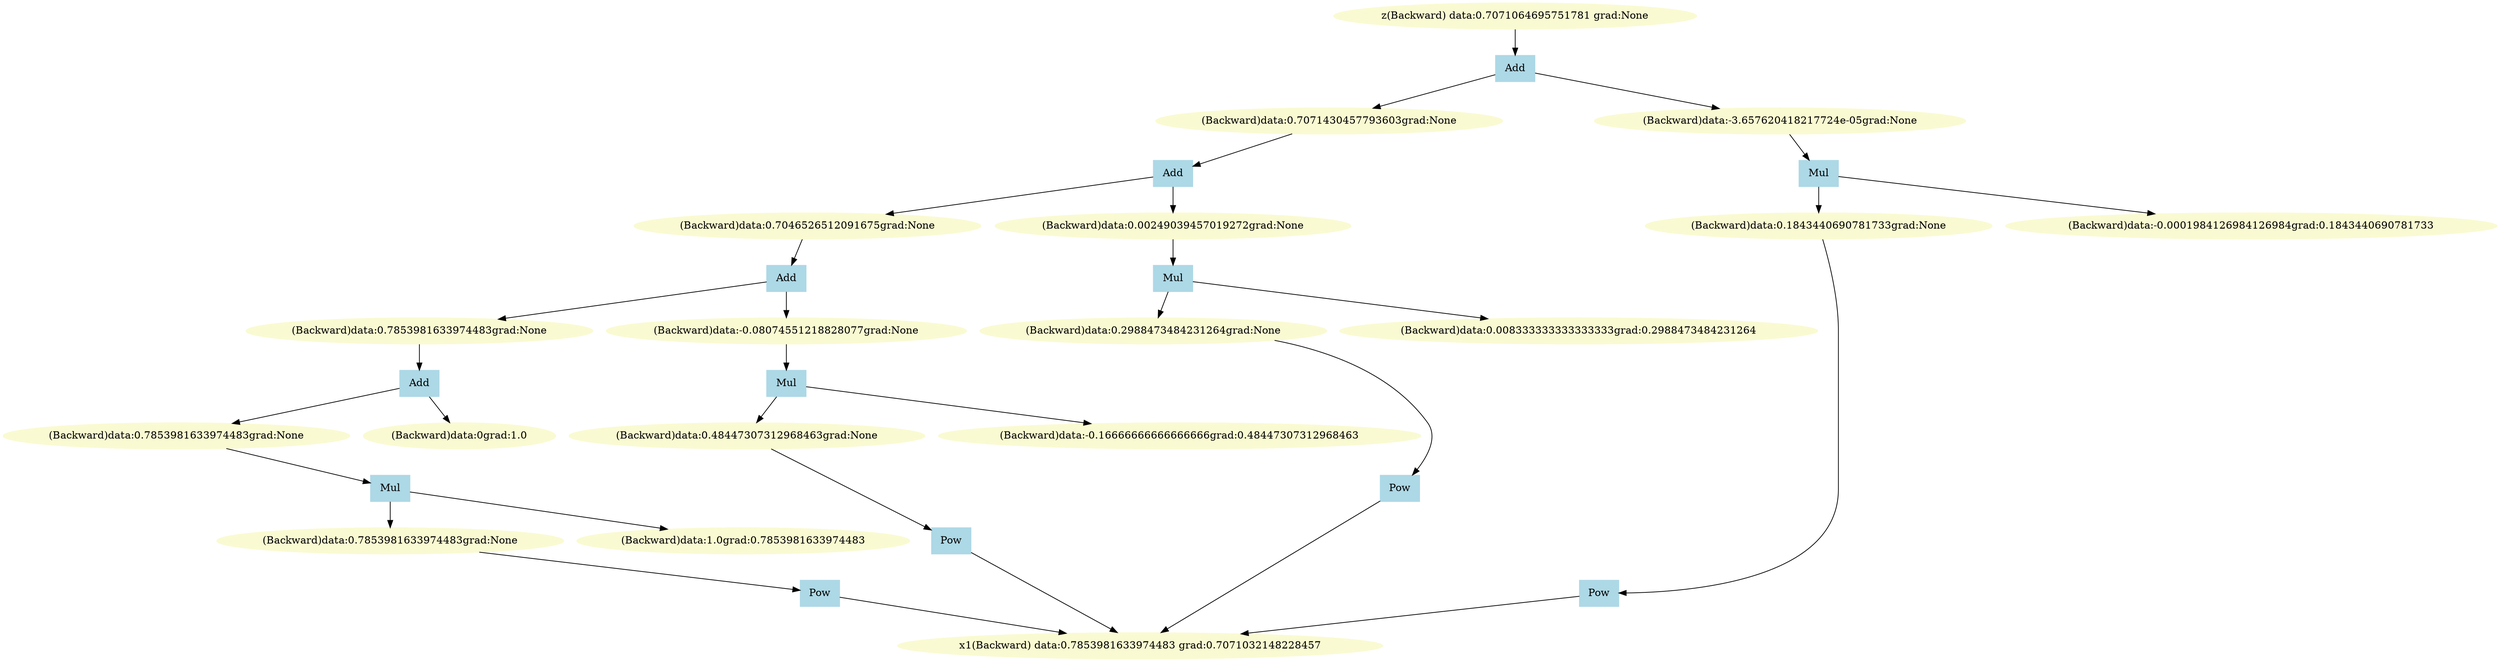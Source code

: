 digraph g {
Backward2667169913920 [label="z(Backward) data:0.7071064695751781 grad:None", color=lightgoldenrodyellow, style=filled]
Backward2667169913824 [label ="Add", color=lightblue, style=filled, shape=box]
Backward2667169913824 -> Backward2667169913248
Backward2667169913824 -> Backward2667169913728
Backward2667169913920 -> Backward2667169913824
Backward2667169913248 [label="(Backward)data:0.7071430457793603grad:None", color=lightgoldenrodyellow, style=filled]
Backward2667169913728 [label="(Backward)data:-3.657620418217724e-05grad:None", color=lightgoldenrodyellow, style=filled]
Backward2667169913440 [label ="Mul", color=lightblue, style=filled, shape=box]
Backward2667169913440 -> Backward2667169913488
Backward2667169913440 -> Backward2667169913632
Backward2667169913728 -> Backward2667169913440
Backward2667169913488 [label="(Backward)data:0.1843440690781733grad:None", color=lightgoldenrodyellow, style=filled]
Backward2667169913632 [label="(Backward)data:-0.0001984126984126984grad:0.1843440690781733", color=lightgoldenrodyellow, style=filled]
Backward2667169913344 [label ="Pow", color=lightblue, style=filled, shape=box]
Backward2667169913344 -> Backward2667169648592
Backward2667169913488 -> Backward2667169913344
Backward2667169648592 [label="x1(Backward) data:0.7853981633974483 grad:0.7071032148228457", color=lightgoldenrodyellow, style=filled]
Backward2667169913152 [label ="Add", color=lightblue, style=filled, shape=box]
Backward2667169913152 -> Backward2667169912576
Backward2667169913152 -> Backward2667169913056
Backward2667169913248 -> Backward2667169913152
Backward2667169912576 [label="(Backward)data:0.7046526512091675grad:None", color=lightgoldenrodyellow, style=filled]
Backward2667169913056 [label="(Backward)data:0.00249039457019272grad:None", color=lightgoldenrodyellow, style=filled]
Backward2667169912768 [label ="Mul", color=lightblue, style=filled, shape=box]
Backward2667169912768 -> Backward2667169912816
Backward2667169912768 -> Backward2667169912960
Backward2667169913056 -> Backward2667169912768
Backward2667169912816 [label="(Backward)data:0.2988473484231264grad:None", color=lightgoldenrodyellow, style=filled]
Backward2667169912960 [label="(Backward)data:0.008333333333333333grad:0.2988473484231264", color=lightgoldenrodyellow, style=filled]
Backward2667169912672 [label ="Pow", color=lightblue, style=filled, shape=box]
Backward2667169912672 -> Backward2667169648592
Backward2667169912816 -> Backward2667169912672
Backward2667169648592 [label="x1(Backward) data:0.7853981633974483 grad:0.7071032148228457", color=lightgoldenrodyellow, style=filled]
Backward2667169912480 [label ="Add", color=lightblue, style=filled, shape=box]
Backward2667169912480 -> Backward2667169910848
Backward2667169912480 -> Backward2667169912384
Backward2667169912576 -> Backward2667169912480
Backward2667169910848 [label="(Backward)data:0.7853981633974483grad:None", color=lightgoldenrodyellow, style=filled]
Backward2667169912384 [label="(Backward)data:-0.08074551218828077grad:None", color=lightgoldenrodyellow, style=filled]
Backward2667169912096 [label ="Mul", color=lightblue, style=filled, shape=box]
Backward2667169912096 -> Backward2667169912144
Backward2667169912096 -> Backward2667169912288
Backward2667169912384 -> Backward2667169912096
Backward2667169912144 [label="(Backward)data:0.48447307312968463grad:None", color=lightgoldenrodyellow, style=filled]
Backward2667169912288 [label="(Backward)data:-0.16666666666666666grad:0.48447307312968463", color=lightgoldenrodyellow, style=filled]
Backward2667169912000 [label ="Pow", color=lightblue, style=filled, shape=box]
Backward2667169912000 -> Backward2667169648592
Backward2667169912144 -> Backward2667169912000
Backward2667169648592 [label="x1(Backward) data:0.7853981633974483 grad:0.7071032148228457", color=lightgoldenrodyellow, style=filled]
Backward2667169648304 [label ="Add", color=lightblue, style=filled, shape=box]
Backward2667169648304 -> Backward2667169647824
Backward2667169648304 -> Backward2667169910944
Backward2667169910848 -> Backward2667169648304
Backward2667169647824 [label="(Backward)data:0.7853981633974483grad:None", color=lightgoldenrodyellow, style=filled]
Backward2667169910944 [label="(Backward)data:0grad:1.0", color=lightgoldenrodyellow, style=filled]
Backward2667169648496 [label ="Mul", color=lightblue, style=filled, shape=box]
Backward2667169648496 -> Backward2667169648064
Backward2667169648496 -> Backward2667169648160
Backward2667169647824 -> Backward2667169648496
Backward2667169648064 [label="(Backward)data:0.7853981633974483grad:None", color=lightgoldenrodyellow, style=filled]
Backward2667169648160 [label="(Backward)data:1.0grad:0.7853981633974483", color=lightgoldenrodyellow, style=filled]
Backward2667169648352 [label ="Pow", color=lightblue, style=filled, shape=box]
Backward2667169648352 -> Backward2667169648592
Backward2667169648064 -> Backward2667169648352
Backward2667169648592 [label="x1(Backward) data:0.7853981633974483 grad:0.7071032148228457", color=lightgoldenrodyellow, style=filled]
}